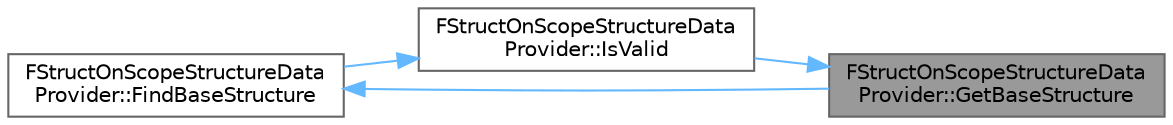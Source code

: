 digraph "FStructOnScopeStructureDataProvider::GetBaseStructure"
{
 // INTERACTIVE_SVG=YES
 // LATEX_PDF_SIZE
  bgcolor="transparent";
  edge [fontname=Helvetica,fontsize=10,labelfontname=Helvetica,labelfontsize=10];
  node [fontname=Helvetica,fontsize=10,shape=box,height=0.2,width=0.4];
  rankdir="RL";
  Node1 [id="Node000001",label="FStructOnScopeStructureData\lProvider::GetBaseStructure",height=0.2,width=0.4,color="gray40", fillcolor="grey60", style="filled", fontcolor="black",tooltip=" "];
  Node1 -> Node2 [id="edge1_Node000001_Node000002",dir="back",color="steelblue1",style="solid",tooltip=" "];
  Node2 [id="Node000002",label="FStructOnScopeStructureData\lProvider::IsValid",height=0.2,width=0.4,color="grey40", fillcolor="white", style="filled",URL="$db/ddb/classFStructOnScopeStructureDataProvider.html#a42241074a630a5d71acdc6d2e5a430e4",tooltip=" "];
  Node2 -> Node3 [id="edge2_Node000002_Node000003",dir="back",color="steelblue1",style="solid",tooltip=" "];
  Node3 [id="Node000003",label="FStructOnScopeStructureData\lProvider::FindBaseStructure",height=0.2,width=0.4,color="grey40", fillcolor="white", style="filled",URL="$db/ddb/classFStructOnScopeStructureDataProvider.html#a5acdf91bc665d7402ccbf0de673f7896",tooltip=" "];
  Node3 -> Node1 [id="edge3_Node000003_Node000001",dir="back",color="steelblue1",style="solid",tooltip=" "];
}
